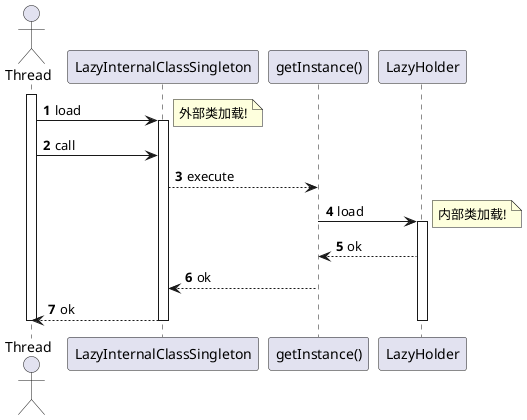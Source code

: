 @startuml

autonumber

actor Thread
activate Thread

Thread -> LazyInternalClassSingleton: load
note right : 外部类加载!
activate LazyInternalClassSingleton

Thread ->LazyInternalClassSingleton:call
LazyInternalClassSingleton -->"getInstance()":execute

"getInstance()"->LazyHolder:load
note right : 内部类加载!
activate LazyHolder

LazyHolder-->"getInstance()":ok
"getInstance()"-->LazyInternalClassSingleton:ok
LazyInternalClassSingleton-->Thread :ok

deactivate LazyHolder
deactivate LazyInternalClassSingleton
deactivate Thread

@enduml